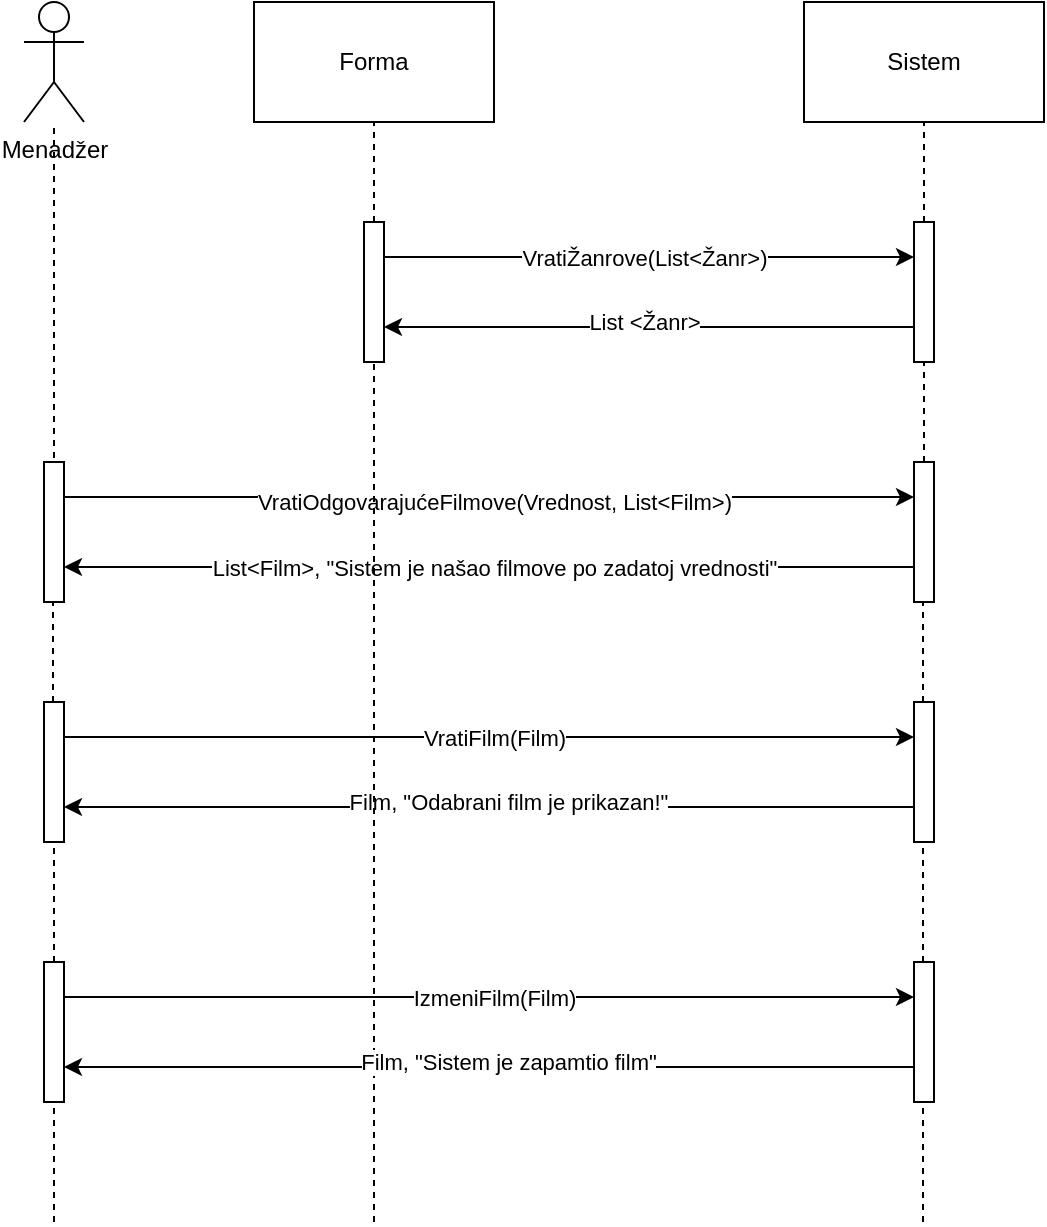 <mxfile version="13.8.2" type="device"><diagram id="R2lEEEUBdFMjLlhIrx00" name="Page-1"><mxGraphModel dx="1102" dy="614" grid="1" gridSize="10" guides="1" tooltips="1" connect="1" arrows="1" fold="1" page="1" pageScale="1" pageWidth="850" pageHeight="1100" math="0" shadow="0" extFonts="Permanent Marker^https://fonts.googleapis.com/css?family=Permanent+Marker"><root><mxCell id="0"/><mxCell id="1" parent="0"/><mxCell id="Ipl6O1KXnMX-r3JlVsDr-3" value="Sistem" style="rounded=0;whiteSpace=wrap;html=1;" parent="1" vertex="1"><mxGeometry x="520" y="40" width="120" height="60" as="geometry"/></mxCell><mxCell id="Ipl6O1KXnMX-r3JlVsDr-4" value="" style="endArrow=none;dashed=1;html=1;" parent="1" edge="1"><mxGeometry width="50" height="50" relative="1" as="geometry"><mxPoint x="305" y="150" as="sourcePoint"/><mxPoint x="305" y="100" as="targetPoint"/></mxGeometry></mxCell><mxCell id="Ipl6O1KXnMX-r3JlVsDr-5" value="" style="rounded=0;whiteSpace=wrap;html=1;" parent="1" vertex="1"><mxGeometry x="300" y="150" width="10" height="70" as="geometry"/></mxCell><mxCell id="Ipl6O1KXnMX-r3JlVsDr-6" value="" style="rounded=0;whiteSpace=wrap;html=1;" parent="1" vertex="1"><mxGeometry x="575" y="150" width="10" height="70" as="geometry"/></mxCell><mxCell id="Ipl6O1KXnMX-r3JlVsDr-7" value="" style="endArrow=none;dashed=1;html=1;exitX=0.5;exitY=0;exitDx=0;exitDy=0;entryX=0.5;entryY=1;entryDx=0;entryDy=0;" parent="1" source="Ipl6O1KXnMX-r3JlVsDr-6" target="Ipl6O1KXnMX-r3JlVsDr-3" edge="1"><mxGeometry width="50" height="50" relative="1" as="geometry"><mxPoint x="660" y="160" as="sourcePoint"/><mxPoint x="710" y="110" as="targetPoint"/></mxGeometry></mxCell><mxCell id="Ipl6O1KXnMX-r3JlVsDr-8" value="" style="endArrow=classic;html=1;exitX=1;exitY=0.25;exitDx=0;exitDy=0;entryX=0;entryY=0.25;entryDx=0;entryDy=0;" parent="1" source="Ipl6O1KXnMX-r3JlVsDr-5" target="Ipl6O1KXnMX-r3JlVsDr-6" edge="1"><mxGeometry width="50" height="50" relative="1" as="geometry"><mxPoint x="340" y="200" as="sourcePoint"/><mxPoint x="390" y="150" as="targetPoint"/></mxGeometry></mxCell><mxCell id="Ipl6O1KXnMX-r3JlVsDr-11" value="VratiŽanrove(List&amp;lt;Žanr&amp;gt;)" style="edgeLabel;html=1;align=center;verticalAlign=middle;resizable=0;points=[];" parent="Ipl6O1KXnMX-r3JlVsDr-8" vertex="1" connectable="0"><mxGeometry x="0.087" relative="1" as="geometry"><mxPoint x="-14" as="offset"/></mxGeometry></mxCell><mxCell id="Ipl6O1KXnMX-r3JlVsDr-12" value="" style="endArrow=classic;html=1;exitX=0;exitY=0.75;exitDx=0;exitDy=0;entryX=1;entryY=0.75;entryDx=0;entryDy=0;" parent="1" source="Ipl6O1KXnMX-r3JlVsDr-6" target="Ipl6O1KXnMX-r3JlVsDr-5" edge="1"><mxGeometry width="50" height="50" relative="1" as="geometry"><mxPoint x="470" y="240" as="sourcePoint"/><mxPoint x="520" y="190" as="targetPoint"/></mxGeometry></mxCell><mxCell id="Ipl6O1KXnMX-r3JlVsDr-13" value="List &amp;lt;Žanr&amp;gt;" style="edgeLabel;html=1;align=center;verticalAlign=middle;resizable=0;points=[];" parent="Ipl6O1KXnMX-r3JlVsDr-12" vertex="1" connectable="0"><mxGeometry x="0.245" y="3" relative="1" as="geometry"><mxPoint x="30" y="-5.5" as="offset"/></mxGeometry></mxCell><mxCell id="Ipl6O1KXnMX-r3JlVsDr-16" value="" style="endArrow=none;dashed=1;html=1;entryX=0.5;entryY=1;entryDx=0;entryDy=0;" parent="1" source="Ipl6O1KXnMX-r3JlVsDr-24" target="Ipl6O1KXnMX-r3JlVsDr-6" edge="1"><mxGeometry width="50" height="50" relative="1" as="geometry"><mxPoint x="580" y="260" as="sourcePoint"/><mxPoint x="315" y="230" as="targetPoint"/></mxGeometry></mxCell><mxCell id="Ipl6O1KXnMX-r3JlVsDr-17" value="Forma" style="rounded=0;whiteSpace=wrap;html=1;" parent="1" vertex="1"><mxGeometry x="245" y="40" width="120" height="60" as="geometry"/></mxCell><mxCell id="Ipl6O1KXnMX-r3JlVsDr-20" value="Menadžer" style="shape=umlActor;verticalLabelPosition=bottom;verticalAlign=top;html=1;outlineConnect=0;" parent="1" vertex="1"><mxGeometry x="130" y="40" width="30" height="60" as="geometry"/></mxCell><mxCell id="Ipl6O1KXnMX-r3JlVsDr-21" value="" style="endArrow=none;dashed=1;html=1;" parent="1" target="Ipl6O1KXnMX-r3JlVsDr-20" edge="1"><mxGeometry width="50" height="50" relative="1" as="geometry"><mxPoint x="145" y="280" as="sourcePoint"/><mxPoint x="180" y="160" as="targetPoint"/></mxGeometry></mxCell><mxCell id="Ipl6O1KXnMX-r3JlVsDr-25" style="edgeStyle=orthogonalEdgeStyle;rounded=0;orthogonalLoop=1;jettySize=auto;html=1;exitX=1;exitY=0.25;exitDx=0;exitDy=0;entryX=0;entryY=0.25;entryDx=0;entryDy=0;" parent="1" source="Ipl6O1KXnMX-r3JlVsDr-22" target="Ipl6O1KXnMX-r3JlVsDr-24" edge="1"><mxGeometry relative="1" as="geometry"/></mxCell><mxCell id="Ipl6O1KXnMX-r3JlVsDr-33" value="VratiOdgovarajućeFilmove(Vrednost, List&amp;lt;Film&amp;gt;)" style="edgeLabel;html=1;align=center;verticalAlign=middle;resizable=0;points=[];" parent="Ipl6O1KXnMX-r3JlVsDr-25" vertex="1" connectable="0"><mxGeometry x="-0.125" y="-1" relative="1" as="geometry"><mxPoint x="29" y="1" as="offset"/></mxGeometry></mxCell><mxCell id="Ipl6O1KXnMX-r3JlVsDr-22" value="" style="rounded=0;whiteSpace=wrap;html=1;" parent="1" vertex="1"><mxGeometry x="140" y="270" width="10" height="70" as="geometry"/></mxCell><mxCell id="Ipl6O1KXnMX-r3JlVsDr-26" style="edgeStyle=orthogonalEdgeStyle;rounded=0;orthogonalLoop=1;jettySize=auto;html=1;exitX=0;exitY=0.75;exitDx=0;exitDy=0;entryX=1;entryY=0.75;entryDx=0;entryDy=0;" parent="1" source="Ipl6O1KXnMX-r3JlVsDr-24" target="Ipl6O1KXnMX-r3JlVsDr-22" edge="1"><mxGeometry relative="1" as="geometry"/></mxCell><mxCell id="Ipl6O1KXnMX-r3JlVsDr-34" value="List&amp;lt;Film&amp;gt;, &quot;Sistem je našao filmove po zadatoj vrednosti&quot;" style="edgeLabel;html=1;align=center;verticalAlign=middle;resizable=0;points=[];" parent="Ipl6O1KXnMX-r3JlVsDr-26" vertex="1" connectable="0"><mxGeometry x="0.092" relative="1" as="geometry"><mxPoint x="22" as="offset"/></mxGeometry></mxCell><mxCell id="Ipl6O1KXnMX-r3JlVsDr-24" value="" style="rounded=0;whiteSpace=wrap;html=1;" parent="1" vertex="1"><mxGeometry x="575" y="270" width="10" height="70" as="geometry"/></mxCell><mxCell id="Ipl6O1KXnMX-r3JlVsDr-27" style="edgeStyle=orthogonalEdgeStyle;rounded=0;orthogonalLoop=1;jettySize=auto;html=1;exitX=1;exitY=0.25;exitDx=0;exitDy=0;entryX=0;entryY=0.25;entryDx=0;entryDy=0;" parent="1" source="Ipl6O1KXnMX-r3JlVsDr-28" target="Ipl6O1KXnMX-r3JlVsDr-30" edge="1"><mxGeometry relative="1" as="geometry"/></mxCell><mxCell id="Ipl6O1KXnMX-r3JlVsDr-35" value="VratiFilm(Film)" style="edgeLabel;html=1;align=center;verticalAlign=middle;resizable=0;points=[];" parent="Ipl6O1KXnMX-r3JlVsDr-27" vertex="1" connectable="0"><mxGeometry x="-0.134" y="1" relative="1" as="geometry"><mxPoint x="31" y="1" as="offset"/></mxGeometry></mxCell><mxCell id="Ipl6O1KXnMX-r3JlVsDr-28" value="" style="rounded=0;whiteSpace=wrap;html=1;" parent="1" vertex="1"><mxGeometry x="140" y="390" width="10" height="70" as="geometry"/></mxCell><mxCell id="Ipl6O1KXnMX-r3JlVsDr-29" style="edgeStyle=orthogonalEdgeStyle;rounded=0;orthogonalLoop=1;jettySize=auto;html=1;exitX=0;exitY=0.75;exitDx=0;exitDy=0;entryX=1;entryY=0.75;entryDx=0;entryDy=0;" parent="1" source="Ipl6O1KXnMX-r3JlVsDr-30" target="Ipl6O1KXnMX-r3JlVsDr-28" edge="1"><mxGeometry relative="1" as="geometry"/></mxCell><mxCell id="Ipl6O1KXnMX-r3JlVsDr-36" value="Film, &quot;Odabrani film je prikazan!&quot;" style="edgeLabel;html=1;align=center;verticalAlign=middle;resizable=0;points=[];" parent="Ipl6O1KXnMX-r3JlVsDr-29" vertex="1" connectable="0"><mxGeometry x="-0.045" y="-3" relative="1" as="geometry"><mxPoint as="offset"/></mxGeometry></mxCell><mxCell id="Ipl6O1KXnMX-r3JlVsDr-30" value="" style="rounded=0;whiteSpace=wrap;html=1;" parent="1" vertex="1"><mxGeometry x="575" y="390" width="10" height="70" as="geometry"/></mxCell><mxCell id="Ipl6O1KXnMX-r3JlVsDr-31" value="" style="endArrow=none;dashed=1;html=1;entryX=0.5;entryY=1;entryDx=0;entryDy=0;" parent="1" edge="1"><mxGeometry width="50" height="50" relative="1" as="geometry"><mxPoint x="144.5" y="390" as="sourcePoint"/><mxPoint x="144.5" y="340" as="targetPoint"/></mxGeometry></mxCell><mxCell id="Ipl6O1KXnMX-r3JlVsDr-32" value="" style="endArrow=none;dashed=1;html=1;entryX=0.5;entryY=1;entryDx=0;entryDy=0;" parent="1" edge="1"><mxGeometry width="50" height="50" relative="1" as="geometry"><mxPoint x="579.5" y="390" as="sourcePoint"/><mxPoint x="579.5" y="340" as="targetPoint"/></mxGeometry></mxCell><mxCell id="Ipl6O1KXnMX-r3JlVsDr-37" value="" style="endArrow=none;dashed=1;html=1;entryX=0.5;entryY=1;entryDx=0;entryDy=0;" parent="1" target="Ipl6O1KXnMX-r3JlVsDr-28" edge="1"><mxGeometry width="50" height="50" relative="1" as="geometry"><mxPoint x="145" y="520" as="sourcePoint"/><mxPoint x="170" y="480" as="targetPoint"/></mxGeometry></mxCell><mxCell id="Ipl6O1KXnMX-r3JlVsDr-38" value="" style="endArrow=none;dashed=1;html=1;entryX=0.5;entryY=1;entryDx=0;entryDy=0;" parent="1" edge="1"><mxGeometry width="50" height="50" relative="1" as="geometry"><mxPoint x="579.5" y="520" as="sourcePoint"/><mxPoint x="579.5" y="460" as="targetPoint"/></mxGeometry></mxCell><mxCell id="3UvvCSsACI3YM8IhxIZ6-1" value="" style="endArrow=none;dashed=1;html=1;entryX=0.5;entryY=1;entryDx=0;entryDy=0;" edge="1" parent="1" target="Ipl6O1KXnMX-r3JlVsDr-5"><mxGeometry width="50" height="50" relative="1" as="geometry"><mxPoint x="305" y="650" as="sourcePoint"/><mxPoint x="340" y="470" as="targetPoint"/></mxGeometry></mxCell><mxCell id="3UvvCSsACI3YM8IhxIZ6-2" style="edgeStyle=orthogonalEdgeStyle;rounded=0;orthogonalLoop=1;jettySize=auto;html=1;exitX=1;exitY=0.25;exitDx=0;exitDy=0;entryX=0;entryY=0.25;entryDx=0;entryDy=0;" edge="1" parent="1" source="3UvvCSsACI3YM8IhxIZ6-4" target="3UvvCSsACI3YM8IhxIZ6-7"><mxGeometry relative="1" as="geometry"/></mxCell><mxCell id="3UvvCSsACI3YM8IhxIZ6-3" value="IzmeniFilm(Film)" style="edgeLabel;html=1;align=center;verticalAlign=middle;resizable=0;points=[];" vertex="1" connectable="0" parent="3UvvCSsACI3YM8IhxIZ6-2"><mxGeometry x="-0.134" y="1" relative="1" as="geometry"><mxPoint x="31" y="1" as="offset"/></mxGeometry></mxCell><mxCell id="3UvvCSsACI3YM8IhxIZ6-4" value="" style="rounded=0;whiteSpace=wrap;html=1;" vertex="1" parent="1"><mxGeometry x="140" y="520" width="10" height="70" as="geometry"/></mxCell><mxCell id="3UvvCSsACI3YM8IhxIZ6-5" style="edgeStyle=orthogonalEdgeStyle;rounded=0;orthogonalLoop=1;jettySize=auto;html=1;exitX=0;exitY=0.75;exitDx=0;exitDy=0;entryX=1;entryY=0.75;entryDx=0;entryDy=0;" edge="1" parent="1" source="3UvvCSsACI3YM8IhxIZ6-7" target="3UvvCSsACI3YM8IhxIZ6-4"><mxGeometry relative="1" as="geometry"/></mxCell><mxCell id="3UvvCSsACI3YM8IhxIZ6-6" value="Film, &quot;Sistem je zapamtio film&quot;" style="edgeLabel;html=1;align=center;verticalAlign=middle;resizable=0;points=[];" vertex="1" connectable="0" parent="3UvvCSsACI3YM8IhxIZ6-5"><mxGeometry x="-0.045" y="-3" relative="1" as="geometry"><mxPoint as="offset"/></mxGeometry></mxCell><mxCell id="3UvvCSsACI3YM8IhxIZ6-7" value="" style="rounded=0;whiteSpace=wrap;html=1;" vertex="1" parent="1"><mxGeometry x="575" y="520" width="10" height="70" as="geometry"/></mxCell><mxCell id="3UvvCSsACI3YM8IhxIZ6-8" value="" style="endArrow=none;dashed=1;html=1;entryX=0.5;entryY=1;entryDx=0;entryDy=0;" edge="1" parent="1" target="3UvvCSsACI3YM8IhxIZ6-4"><mxGeometry width="50" height="50" relative="1" as="geometry"><mxPoint x="145" y="650" as="sourcePoint"/><mxPoint x="170" y="610" as="targetPoint"/></mxGeometry></mxCell><mxCell id="3UvvCSsACI3YM8IhxIZ6-9" value="" style="endArrow=none;dashed=1;html=1;entryX=0.5;entryY=1;entryDx=0;entryDy=0;" edge="1" parent="1"><mxGeometry width="50" height="50" relative="1" as="geometry"><mxPoint x="579.5" y="650" as="sourcePoint"/><mxPoint x="579.5" y="590" as="targetPoint"/></mxGeometry></mxCell></root></mxGraphModel></diagram></mxfile>